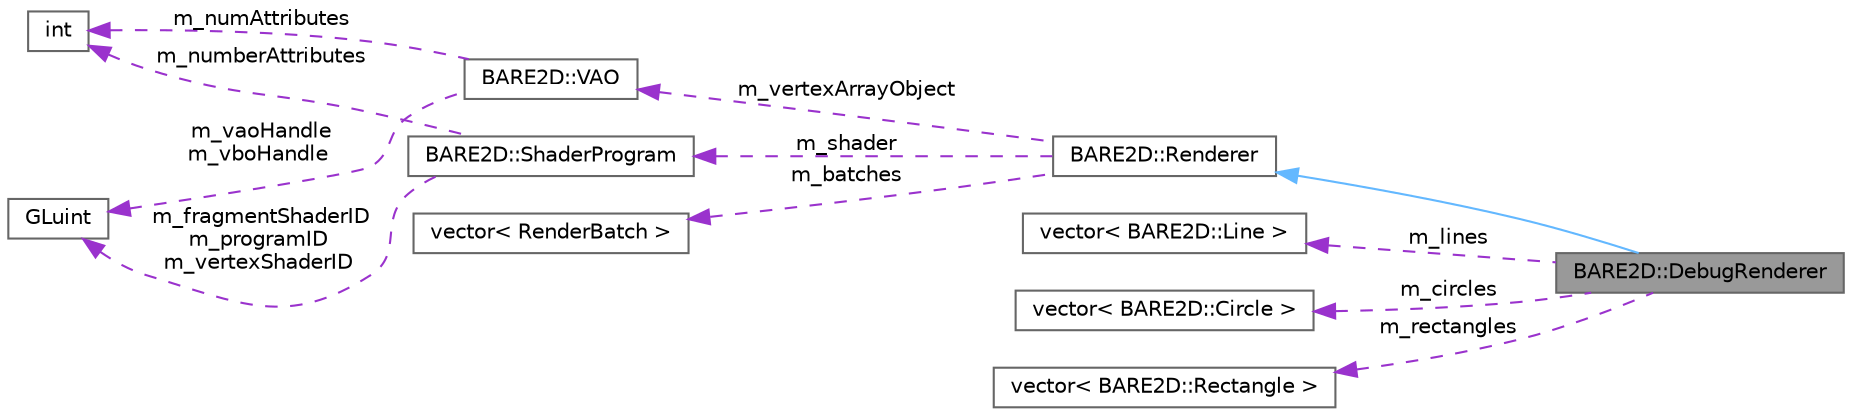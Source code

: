 digraph "BARE2D::DebugRenderer"
{
 // INTERACTIVE_SVG=YES
 // LATEX_PDF_SIZE
  bgcolor="transparent";
  edge [fontname=Helvetica,fontsize=10,labelfontname=Helvetica,labelfontsize=10];
  node [fontname=Helvetica,fontsize=10,shape=box,height=0.2,width=0.4];
  rankdir="LR";
  Node1 [label="BARE2D::DebugRenderer",height=0.2,width=0.4,color="gray40", fillcolor="grey60", style="filled", fontcolor="black",tooltip=" "];
  Node2 -> Node1 [dir="back",color="steelblue1",style="solid"];
  Node2 [label="BARE2D::Renderer",height=0.2,width=0.4,color="gray40", fillcolor="white", style="filled",URL="$class_b_a_r_e2_d_1_1_renderer.html",tooltip="The renderer class holds some shader program, manages some VBO, some render batch(es),..."];
  Node3 -> Node2 [dir="back",color="darkorchid3",style="dashed",label=" m_shader" ];
  Node3 [label="BARE2D::ShaderProgram",height=0.2,width=0.4,color="gray40", fillcolor="white", style="filled",URL="$class_b_a_r_e2_d_1_1_shader_program.html",tooltip="The ShaderProgram is a GLSL program which combines two shaders - the vertex shader and the fragment s..."];
  Node4 -> Node3 [dir="back",color="darkorchid3",style="dashed",label=" m_numberAttributes" ];
  Node4 [label="int",height=0.2,width=0.4,color="gray40", fillcolor="white", style="filled",tooltip=" "];
  Node5 -> Node3 [dir="back",color="darkorchid3",style="dashed",label=" m_fragmentShaderID\nm_programID\nm_vertexShaderID" ];
  Node5 [label="GLuint",height=0.2,width=0.4,color="gray40", fillcolor="white", style="filled",tooltip=" "];
  Node6 -> Node2 [dir="back",color="darkorchid3",style="dashed",label=" m_vertexArrayObject" ];
  Node6 [label="BARE2D::VAO",height=0.2,width=0.4,color="gray40", fillcolor="white", style="filled",URL="$class_b_a_r_e2_d_1_1_v_a_o.html",tooltip="A wrapper class for OpenGL's VAO, as well as its associated VBO and attributes."];
  Node4 -> Node6 [dir="back",color="darkorchid3",style="dashed",label=" m_numAttributes" ];
  Node5 -> Node6 [dir="back",color="darkorchid3",style="dashed",label=" m_vaoHandle\nm_vboHandle" ];
  Node7 -> Node2 [dir="back",color="darkorchid3",style="dashed",label=" m_batches" ];
  Node7 [label="vector\< RenderBatch \>",height=0.2,width=0.4,color="gray40", fillcolor="white", style="filled",tooltip=" "];
  Node8 -> Node1 [dir="back",color="darkorchid3",style="dashed",label=" m_lines" ];
  Node8 [label="vector\< BARE2D::Line \>",height=0.2,width=0.4,color="gray40", fillcolor="white", style="filled",tooltip=" "];
  Node9 -> Node1 [dir="back",color="darkorchid3",style="dashed",label=" m_circles" ];
  Node9 [label="vector\< BARE2D::Circle \>",height=0.2,width=0.4,color="gray40", fillcolor="white", style="filled",tooltip=" "];
  Node10 -> Node1 [dir="back",color="darkorchid3",style="dashed",label=" m_rectangles" ];
  Node10 [label="vector\< BARE2D::Rectangle \>",height=0.2,width=0.4,color="gray40", fillcolor="white", style="filled",tooltip=" "];
}
